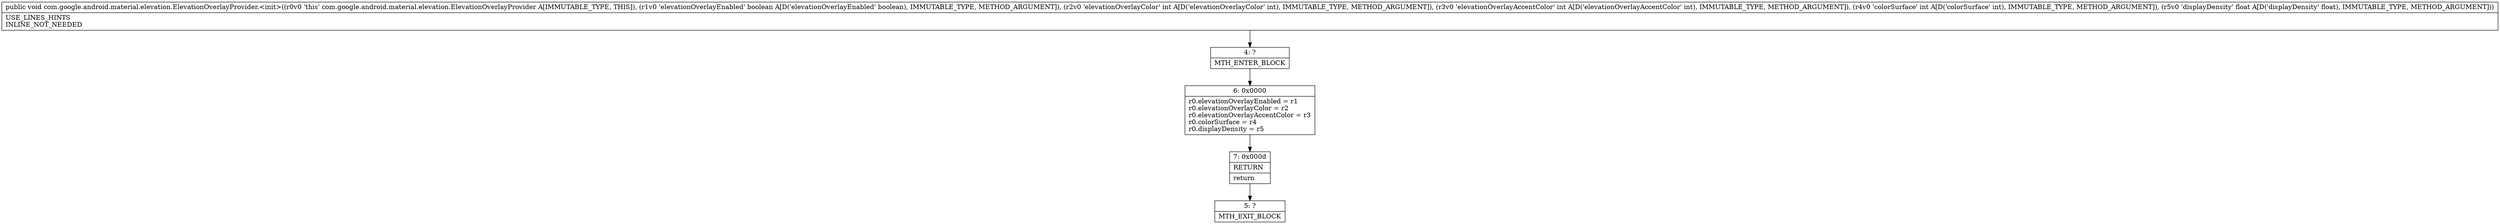 digraph "CFG forcom.google.android.material.elevation.ElevationOverlayProvider.\<init\>(ZIIIF)V" {
Node_4 [shape=record,label="{4\:\ ?|MTH_ENTER_BLOCK\l}"];
Node_6 [shape=record,label="{6\:\ 0x0000|r0.elevationOverlayEnabled = r1\lr0.elevationOverlayColor = r2\lr0.elevationOverlayAccentColor = r3\lr0.colorSurface = r4\lr0.displayDensity = r5\l}"];
Node_7 [shape=record,label="{7\:\ 0x000d|RETURN\l|return\l}"];
Node_5 [shape=record,label="{5\:\ ?|MTH_EXIT_BLOCK\l}"];
MethodNode[shape=record,label="{public void com.google.android.material.elevation.ElevationOverlayProvider.\<init\>((r0v0 'this' com.google.android.material.elevation.ElevationOverlayProvider A[IMMUTABLE_TYPE, THIS]), (r1v0 'elevationOverlayEnabled' boolean A[D('elevationOverlayEnabled' boolean), IMMUTABLE_TYPE, METHOD_ARGUMENT]), (r2v0 'elevationOverlayColor' int A[D('elevationOverlayColor' int), IMMUTABLE_TYPE, METHOD_ARGUMENT]), (r3v0 'elevationOverlayAccentColor' int A[D('elevationOverlayAccentColor' int), IMMUTABLE_TYPE, METHOD_ARGUMENT]), (r4v0 'colorSurface' int A[D('colorSurface' int), IMMUTABLE_TYPE, METHOD_ARGUMENT]), (r5v0 'displayDensity' float A[D('displayDensity' float), IMMUTABLE_TYPE, METHOD_ARGUMENT]))  | USE_LINES_HINTS\lINLINE_NOT_NEEDED\l}"];
MethodNode -> Node_4;Node_4 -> Node_6;
Node_6 -> Node_7;
Node_7 -> Node_5;
}

